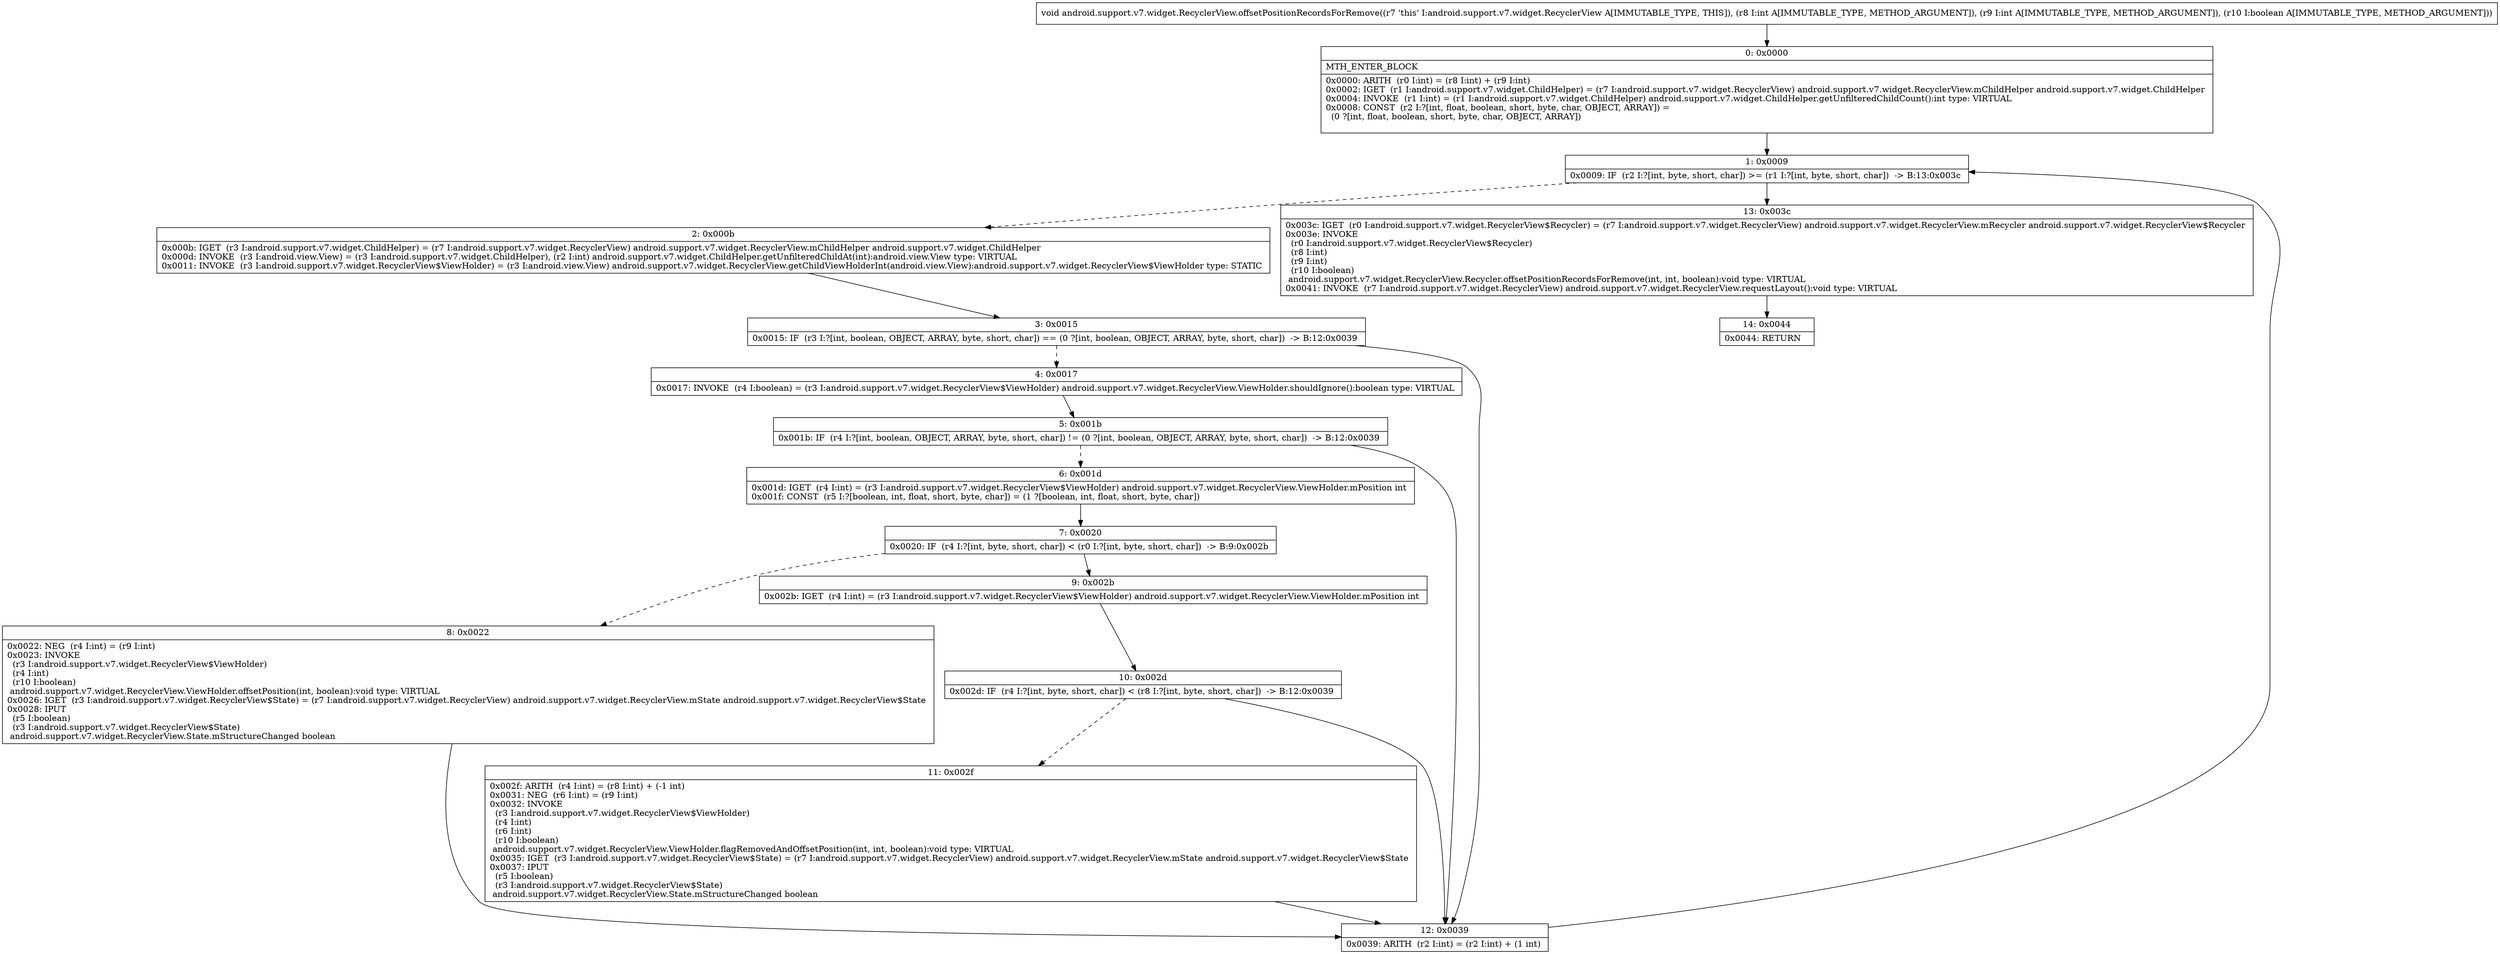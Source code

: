 digraph "CFG forandroid.support.v7.widget.RecyclerView.offsetPositionRecordsForRemove(IIZ)V" {
Node_0 [shape=record,label="{0\:\ 0x0000|MTH_ENTER_BLOCK\l|0x0000: ARITH  (r0 I:int) = (r8 I:int) + (r9 I:int) \l0x0002: IGET  (r1 I:android.support.v7.widget.ChildHelper) = (r7 I:android.support.v7.widget.RecyclerView) android.support.v7.widget.RecyclerView.mChildHelper android.support.v7.widget.ChildHelper \l0x0004: INVOKE  (r1 I:int) = (r1 I:android.support.v7.widget.ChildHelper) android.support.v7.widget.ChildHelper.getUnfilteredChildCount():int type: VIRTUAL \l0x0008: CONST  (r2 I:?[int, float, boolean, short, byte, char, OBJECT, ARRAY]) = \l  (0 ?[int, float, boolean, short, byte, char, OBJECT, ARRAY])\l \l}"];
Node_1 [shape=record,label="{1\:\ 0x0009|0x0009: IF  (r2 I:?[int, byte, short, char]) \>= (r1 I:?[int, byte, short, char])  \-\> B:13:0x003c \l}"];
Node_2 [shape=record,label="{2\:\ 0x000b|0x000b: IGET  (r3 I:android.support.v7.widget.ChildHelper) = (r7 I:android.support.v7.widget.RecyclerView) android.support.v7.widget.RecyclerView.mChildHelper android.support.v7.widget.ChildHelper \l0x000d: INVOKE  (r3 I:android.view.View) = (r3 I:android.support.v7.widget.ChildHelper), (r2 I:int) android.support.v7.widget.ChildHelper.getUnfilteredChildAt(int):android.view.View type: VIRTUAL \l0x0011: INVOKE  (r3 I:android.support.v7.widget.RecyclerView$ViewHolder) = (r3 I:android.view.View) android.support.v7.widget.RecyclerView.getChildViewHolderInt(android.view.View):android.support.v7.widget.RecyclerView$ViewHolder type: STATIC \l}"];
Node_3 [shape=record,label="{3\:\ 0x0015|0x0015: IF  (r3 I:?[int, boolean, OBJECT, ARRAY, byte, short, char]) == (0 ?[int, boolean, OBJECT, ARRAY, byte, short, char])  \-\> B:12:0x0039 \l}"];
Node_4 [shape=record,label="{4\:\ 0x0017|0x0017: INVOKE  (r4 I:boolean) = (r3 I:android.support.v7.widget.RecyclerView$ViewHolder) android.support.v7.widget.RecyclerView.ViewHolder.shouldIgnore():boolean type: VIRTUAL \l}"];
Node_5 [shape=record,label="{5\:\ 0x001b|0x001b: IF  (r4 I:?[int, boolean, OBJECT, ARRAY, byte, short, char]) != (0 ?[int, boolean, OBJECT, ARRAY, byte, short, char])  \-\> B:12:0x0039 \l}"];
Node_6 [shape=record,label="{6\:\ 0x001d|0x001d: IGET  (r4 I:int) = (r3 I:android.support.v7.widget.RecyclerView$ViewHolder) android.support.v7.widget.RecyclerView.ViewHolder.mPosition int \l0x001f: CONST  (r5 I:?[boolean, int, float, short, byte, char]) = (1 ?[boolean, int, float, short, byte, char]) \l}"];
Node_7 [shape=record,label="{7\:\ 0x0020|0x0020: IF  (r4 I:?[int, byte, short, char]) \< (r0 I:?[int, byte, short, char])  \-\> B:9:0x002b \l}"];
Node_8 [shape=record,label="{8\:\ 0x0022|0x0022: NEG  (r4 I:int) = (r9 I:int) \l0x0023: INVOKE  \l  (r3 I:android.support.v7.widget.RecyclerView$ViewHolder)\l  (r4 I:int)\l  (r10 I:boolean)\l android.support.v7.widget.RecyclerView.ViewHolder.offsetPosition(int, boolean):void type: VIRTUAL \l0x0026: IGET  (r3 I:android.support.v7.widget.RecyclerView$State) = (r7 I:android.support.v7.widget.RecyclerView) android.support.v7.widget.RecyclerView.mState android.support.v7.widget.RecyclerView$State \l0x0028: IPUT  \l  (r5 I:boolean)\l  (r3 I:android.support.v7.widget.RecyclerView$State)\l android.support.v7.widget.RecyclerView.State.mStructureChanged boolean \l}"];
Node_9 [shape=record,label="{9\:\ 0x002b|0x002b: IGET  (r4 I:int) = (r3 I:android.support.v7.widget.RecyclerView$ViewHolder) android.support.v7.widget.RecyclerView.ViewHolder.mPosition int \l}"];
Node_10 [shape=record,label="{10\:\ 0x002d|0x002d: IF  (r4 I:?[int, byte, short, char]) \< (r8 I:?[int, byte, short, char])  \-\> B:12:0x0039 \l}"];
Node_11 [shape=record,label="{11\:\ 0x002f|0x002f: ARITH  (r4 I:int) = (r8 I:int) + (\-1 int) \l0x0031: NEG  (r6 I:int) = (r9 I:int) \l0x0032: INVOKE  \l  (r3 I:android.support.v7.widget.RecyclerView$ViewHolder)\l  (r4 I:int)\l  (r6 I:int)\l  (r10 I:boolean)\l android.support.v7.widget.RecyclerView.ViewHolder.flagRemovedAndOffsetPosition(int, int, boolean):void type: VIRTUAL \l0x0035: IGET  (r3 I:android.support.v7.widget.RecyclerView$State) = (r7 I:android.support.v7.widget.RecyclerView) android.support.v7.widget.RecyclerView.mState android.support.v7.widget.RecyclerView$State \l0x0037: IPUT  \l  (r5 I:boolean)\l  (r3 I:android.support.v7.widget.RecyclerView$State)\l android.support.v7.widget.RecyclerView.State.mStructureChanged boolean \l}"];
Node_12 [shape=record,label="{12\:\ 0x0039|0x0039: ARITH  (r2 I:int) = (r2 I:int) + (1 int) \l}"];
Node_13 [shape=record,label="{13\:\ 0x003c|0x003c: IGET  (r0 I:android.support.v7.widget.RecyclerView$Recycler) = (r7 I:android.support.v7.widget.RecyclerView) android.support.v7.widget.RecyclerView.mRecycler android.support.v7.widget.RecyclerView$Recycler \l0x003e: INVOKE  \l  (r0 I:android.support.v7.widget.RecyclerView$Recycler)\l  (r8 I:int)\l  (r9 I:int)\l  (r10 I:boolean)\l android.support.v7.widget.RecyclerView.Recycler.offsetPositionRecordsForRemove(int, int, boolean):void type: VIRTUAL \l0x0041: INVOKE  (r7 I:android.support.v7.widget.RecyclerView) android.support.v7.widget.RecyclerView.requestLayout():void type: VIRTUAL \l}"];
Node_14 [shape=record,label="{14\:\ 0x0044|0x0044: RETURN   \l}"];
MethodNode[shape=record,label="{void android.support.v7.widget.RecyclerView.offsetPositionRecordsForRemove((r7 'this' I:android.support.v7.widget.RecyclerView A[IMMUTABLE_TYPE, THIS]), (r8 I:int A[IMMUTABLE_TYPE, METHOD_ARGUMENT]), (r9 I:int A[IMMUTABLE_TYPE, METHOD_ARGUMENT]), (r10 I:boolean A[IMMUTABLE_TYPE, METHOD_ARGUMENT])) }"];
MethodNode -> Node_0;
Node_0 -> Node_1;
Node_1 -> Node_2[style=dashed];
Node_1 -> Node_13;
Node_2 -> Node_3;
Node_3 -> Node_4[style=dashed];
Node_3 -> Node_12;
Node_4 -> Node_5;
Node_5 -> Node_6[style=dashed];
Node_5 -> Node_12;
Node_6 -> Node_7;
Node_7 -> Node_8[style=dashed];
Node_7 -> Node_9;
Node_8 -> Node_12;
Node_9 -> Node_10;
Node_10 -> Node_11[style=dashed];
Node_10 -> Node_12;
Node_11 -> Node_12;
Node_12 -> Node_1;
Node_13 -> Node_14;
}

